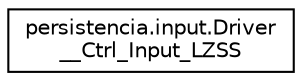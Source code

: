 digraph "Graphical Class Hierarchy"
{
  edge [fontname="Helvetica",fontsize="10",labelfontname="Helvetica",labelfontsize="10"];
  node [fontname="Helvetica",fontsize="10",shape=record];
  rankdir="LR";
  Node0 [label="persistencia.input.Driver\l__Ctrl_Input_LZSS",height=0.2,width=0.4,color="black", fillcolor="white", style="filled",URL="$classpersistencia_1_1input_1_1Driver____Ctrl__Input__LZSS.html",tooltip="Driver de Ctrl_Input_LZSS. "];
}

